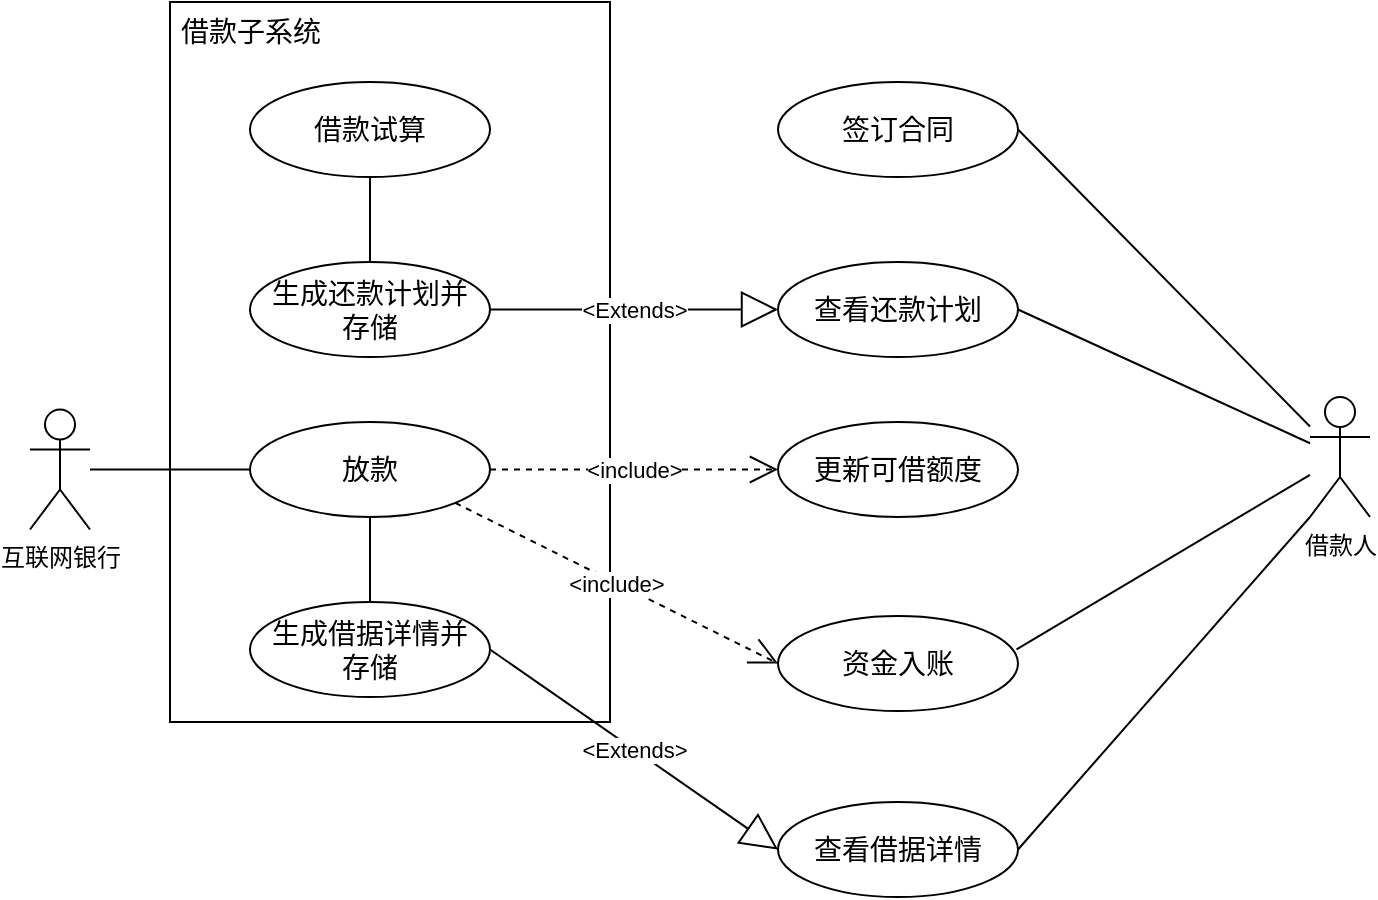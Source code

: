 <mxfile version="21.6.2" type="github">
  <diagram name="第 1 页" id="uLy65gGG9aq4y-67mtOe">
    <mxGraphModel dx="1166" dy="775" grid="1" gridSize="10" guides="1" tooltips="1" connect="1" arrows="1" fold="1" page="1" pageScale="1" pageWidth="827" pageHeight="1169" math="0" shadow="0">
      <root>
        <mxCell id="0" />
        <mxCell id="1" parent="0" />
        <mxCell id="ZoqKJDy0uXeEfzZFpJ5i-1" value="" style="html=1;whiteSpace=wrap;" vertex="1" parent="1">
          <mxGeometry x="110" y="230" width="220" height="360" as="geometry" />
        </mxCell>
        <mxCell id="ZoqKJDy0uXeEfzZFpJ5i-2" value="&lt;font style=&quot;font-size: 14px;&quot;&gt;借款子系统&lt;/font&gt;" style="text;html=1;align=center;verticalAlign=middle;resizable=0;points=[];autosize=1;strokeColor=none;fillColor=none;" vertex="1" parent="1">
          <mxGeometry x="105" y="230" width="90" height="30" as="geometry" />
        </mxCell>
        <mxCell id="ZoqKJDy0uXeEfzZFpJ5i-7" value="" style="edgeStyle=orthogonalEdgeStyle;rounded=0;orthogonalLoop=1;jettySize=auto;html=1;entryX=0.5;entryY=0;entryDx=0;entryDy=0;endArrow=none;endFill=0;" edge="1" parent="1" source="ZoqKJDy0uXeEfzZFpJ5i-3" target="ZoqKJDy0uXeEfzZFpJ5i-4">
          <mxGeometry relative="1" as="geometry" />
        </mxCell>
        <mxCell id="ZoqKJDy0uXeEfzZFpJ5i-3" value="&lt;span style=&quot;font-size: 14px;&quot;&gt;借款试算&lt;/span&gt;" style="ellipse;whiteSpace=wrap;html=1;" vertex="1" parent="1">
          <mxGeometry x="150" y="270" width="120" height="47.5" as="geometry" />
        </mxCell>
        <mxCell id="ZoqKJDy0uXeEfzZFpJ5i-4" value="&lt;span style=&quot;font-size: 14px;&quot;&gt;生成还款计划并&lt;br&gt;存储&lt;/span&gt;" style="ellipse;whiteSpace=wrap;html=1;" vertex="1" parent="1">
          <mxGeometry x="150" y="360" width="120" height="47.5" as="geometry" />
        </mxCell>
        <mxCell id="ZoqKJDy0uXeEfzZFpJ5i-5" value="&lt;span style=&quot;font-size: 14px;&quot;&gt;生成借据详情并&lt;br&gt;存储&lt;/span&gt;" style="ellipse;whiteSpace=wrap;html=1;" vertex="1" parent="1">
          <mxGeometry x="150" y="530" width="120" height="47.5" as="geometry" />
        </mxCell>
        <mxCell id="ZoqKJDy0uXeEfzZFpJ5i-8" value="" style="edgeStyle=orthogonalEdgeStyle;rounded=0;orthogonalLoop=1;jettySize=auto;html=1;endArrow=none;endFill=0;" edge="1" parent="1" source="ZoqKJDy0uXeEfzZFpJ5i-6" target="ZoqKJDy0uXeEfzZFpJ5i-5">
          <mxGeometry relative="1" as="geometry" />
        </mxCell>
        <mxCell id="ZoqKJDy0uXeEfzZFpJ5i-6" value="&lt;span style=&quot;font-size: 14px;&quot;&gt;放款&lt;/span&gt;" style="ellipse;whiteSpace=wrap;html=1;" vertex="1" parent="1">
          <mxGeometry x="150" y="440" width="120" height="47.5" as="geometry" />
        </mxCell>
        <mxCell id="ZoqKJDy0uXeEfzZFpJ5i-9" value="&lt;span style=&quot;font-size: 14px;&quot;&gt;查看还款计划&lt;/span&gt;" style="ellipse;whiteSpace=wrap;html=1;" vertex="1" parent="1">
          <mxGeometry x="414" y="360" width="120" height="47.5" as="geometry" />
        </mxCell>
        <mxCell id="ZoqKJDy0uXeEfzZFpJ5i-14" style="rounded=0;orthogonalLoop=1;jettySize=auto;html=1;entryX=1;entryY=0.5;entryDx=0;entryDy=0;endArrow=none;endFill=0;" edge="1" parent="1" source="ZoqKJDy0uXeEfzZFpJ5i-11" target="ZoqKJDy0uXeEfzZFpJ5i-9">
          <mxGeometry relative="1" as="geometry">
            <mxPoint x="534" y="293.75" as="targetPoint" />
          </mxGeometry>
        </mxCell>
        <mxCell id="ZoqKJDy0uXeEfzZFpJ5i-19" style="rounded=0;orthogonalLoop=1;jettySize=auto;html=1;entryX=1;entryY=0.5;entryDx=0;entryDy=0;exitX=0;exitY=1;exitDx=0;exitDy=0;exitPerimeter=0;endArrow=none;endFill=0;" edge="1" parent="1" source="ZoqKJDy0uXeEfzZFpJ5i-11" target="ZoqKJDy0uXeEfzZFpJ5i-17">
          <mxGeometry relative="1" as="geometry" />
        </mxCell>
        <mxCell id="ZoqKJDy0uXeEfzZFpJ5i-27" style="rounded=0;orthogonalLoop=1;jettySize=auto;html=1;entryX=0.994;entryY=0.351;entryDx=0;entryDy=0;entryPerimeter=0;endArrow=none;endFill=0;" edge="1" parent="1" source="ZoqKJDy0uXeEfzZFpJ5i-11" target="ZoqKJDy0uXeEfzZFpJ5i-26">
          <mxGeometry relative="1" as="geometry" />
        </mxCell>
        <mxCell id="ZoqKJDy0uXeEfzZFpJ5i-31" style="rounded=0;orthogonalLoop=1;jettySize=auto;html=1;entryX=1;entryY=0.5;entryDx=0;entryDy=0;endArrow=none;endFill=0;" edge="1" parent="1" source="ZoqKJDy0uXeEfzZFpJ5i-11" target="ZoqKJDy0uXeEfzZFpJ5i-30">
          <mxGeometry relative="1" as="geometry" />
        </mxCell>
        <mxCell id="ZoqKJDy0uXeEfzZFpJ5i-11" value="借款人" style="shape=umlActor;verticalLabelPosition=bottom;verticalAlign=top;html=1;" vertex="1" parent="1">
          <mxGeometry x="680" y="427.5" width="30" height="60" as="geometry" />
        </mxCell>
        <mxCell id="ZoqKJDy0uXeEfzZFpJ5i-15" value="&amp;lt;Extends&amp;gt;" style="endArrow=block;endSize=16;endFill=0;html=1;rounded=0;exitX=1;exitY=0.5;exitDx=0;exitDy=0;entryX=0;entryY=0.5;entryDx=0;entryDy=0;" edge="1" parent="1" source="ZoqKJDy0uXeEfzZFpJ5i-4" target="ZoqKJDy0uXeEfzZFpJ5i-9">
          <mxGeometry width="160" relative="1" as="geometry">
            <mxPoint x="270" y="390" as="sourcePoint" />
            <mxPoint x="430" y="390" as="targetPoint" />
          </mxGeometry>
        </mxCell>
        <mxCell id="ZoqKJDy0uXeEfzZFpJ5i-16" value="&amp;lt;Extends&amp;gt;" style="endArrow=block;endSize=16;endFill=0;html=1;rounded=0;exitX=1;exitY=0.5;exitDx=0;exitDy=0;entryX=0;entryY=0.5;entryDx=0;entryDy=0;" edge="1" parent="1" source="ZoqKJDy0uXeEfzZFpJ5i-5" target="ZoqKJDy0uXeEfzZFpJ5i-17">
          <mxGeometry width="160" relative="1" as="geometry">
            <mxPoint x="270" y="550" as="sourcePoint" />
            <mxPoint x="420" y="554" as="targetPoint" />
          </mxGeometry>
        </mxCell>
        <mxCell id="ZoqKJDy0uXeEfzZFpJ5i-17" value="&lt;span style=&quot;font-size: 14px;&quot;&gt;查看借据详情&lt;/span&gt;" style="ellipse;whiteSpace=wrap;html=1;" vertex="1" parent="1">
          <mxGeometry x="414" y="630" width="120" height="47.5" as="geometry" />
        </mxCell>
        <mxCell id="ZoqKJDy0uXeEfzZFpJ5i-20" value="&amp;lt;include&amp;gt;" style="endArrow=open;endSize=12;dashed=1;html=1;rounded=0;exitX=1;exitY=0.5;exitDx=0;exitDy=0;entryX=0;entryY=0.5;entryDx=0;entryDy=0;" edge="1" parent="1" source="ZoqKJDy0uXeEfzZFpJ5i-6" target="ZoqKJDy0uXeEfzZFpJ5i-21">
          <mxGeometry width="160" relative="1" as="geometry">
            <mxPoint x="270" y="470" as="sourcePoint" />
            <mxPoint x="410" y="464" as="targetPoint" />
          </mxGeometry>
        </mxCell>
        <mxCell id="ZoqKJDy0uXeEfzZFpJ5i-21" value="&lt;span style=&quot;font-size: 14px;&quot;&gt;更新可借额度&lt;/span&gt;" style="ellipse;whiteSpace=wrap;html=1;" vertex="1" parent="1">
          <mxGeometry x="414" y="440" width="120" height="47.5" as="geometry" />
        </mxCell>
        <mxCell id="ZoqKJDy0uXeEfzZFpJ5i-25" value="" style="edgeStyle=orthogonalEdgeStyle;rounded=0;orthogonalLoop=1;jettySize=auto;html=1;endArrow=none;endFill=0;" edge="1" parent="1" source="ZoqKJDy0uXeEfzZFpJ5i-24" target="ZoqKJDy0uXeEfzZFpJ5i-6">
          <mxGeometry relative="1" as="geometry" />
        </mxCell>
        <mxCell id="ZoqKJDy0uXeEfzZFpJ5i-24" value="互联网银行" style="shape=umlActor;verticalLabelPosition=bottom;verticalAlign=top;html=1;" vertex="1" parent="1">
          <mxGeometry x="40" y="433.75" width="30" height="60" as="geometry" />
        </mxCell>
        <mxCell id="ZoqKJDy0uXeEfzZFpJ5i-26" value="&lt;span style=&quot;font-size: 14px;&quot;&gt;资金入账&lt;/span&gt;" style="ellipse;whiteSpace=wrap;html=1;" vertex="1" parent="1">
          <mxGeometry x="414" y="537" width="120" height="47.5" as="geometry" />
        </mxCell>
        <mxCell id="ZoqKJDy0uXeEfzZFpJ5i-28" value="&amp;lt;include&amp;gt;" style="endArrow=open;endSize=12;dashed=1;html=1;rounded=0;exitX=1;exitY=1;exitDx=0;exitDy=0;entryX=0;entryY=0.5;entryDx=0;entryDy=0;" edge="1" parent="1" source="ZoqKJDy0uXeEfzZFpJ5i-6" target="ZoqKJDy0uXeEfzZFpJ5i-26">
          <mxGeometry width="160" relative="1" as="geometry">
            <mxPoint x="180" y="510" as="sourcePoint" />
            <mxPoint x="340" y="510" as="targetPoint" />
          </mxGeometry>
        </mxCell>
        <mxCell id="ZoqKJDy0uXeEfzZFpJ5i-30" value="&lt;span style=&quot;font-size: 14px;&quot;&gt;签订合同&lt;/span&gt;" style="ellipse;whiteSpace=wrap;html=1;" vertex="1" parent="1">
          <mxGeometry x="414" y="270" width="120" height="47.5" as="geometry" />
        </mxCell>
      </root>
    </mxGraphModel>
  </diagram>
</mxfile>
